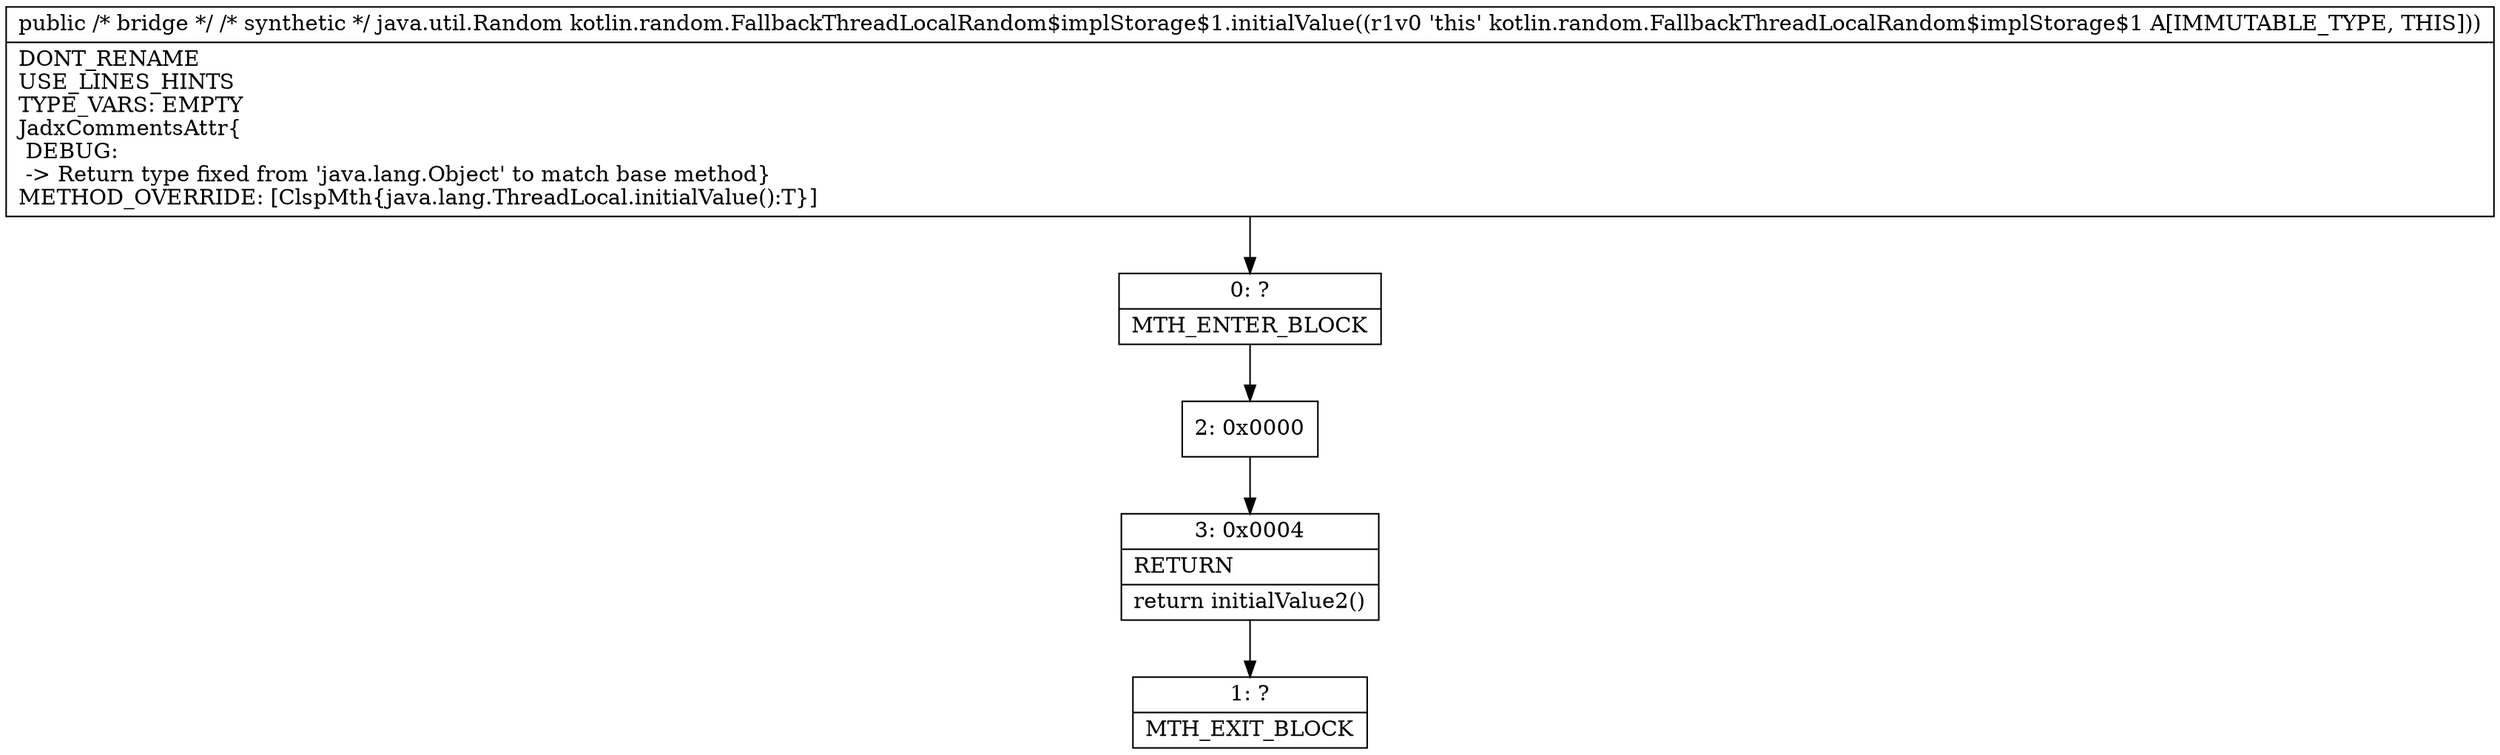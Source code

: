 digraph "CFG forkotlin.random.FallbackThreadLocalRandom$implStorage$1.initialValue()Ljava\/lang\/Object;" {
Node_0 [shape=record,label="{0\:\ ?|MTH_ENTER_BLOCK\l}"];
Node_2 [shape=record,label="{2\:\ 0x0000}"];
Node_3 [shape=record,label="{3\:\ 0x0004|RETURN\l|return initialValue2()\l}"];
Node_1 [shape=record,label="{1\:\ ?|MTH_EXIT_BLOCK\l}"];
MethodNode[shape=record,label="{public \/* bridge *\/ \/* synthetic *\/ java.util.Random kotlin.random.FallbackThreadLocalRandom$implStorage$1.initialValue((r1v0 'this' kotlin.random.FallbackThreadLocalRandom$implStorage$1 A[IMMUTABLE_TYPE, THIS]))  | DONT_RENAME\lUSE_LINES_HINTS\lTYPE_VARS: EMPTY\lJadxCommentsAttr\{\l DEBUG: \l \-\> Return type fixed from 'java.lang.Object' to match base method\}\lMETHOD_OVERRIDE: [ClspMth\{java.lang.ThreadLocal.initialValue():T\}]\l}"];
MethodNode -> Node_0;Node_0 -> Node_2;
Node_2 -> Node_3;
Node_3 -> Node_1;
}

